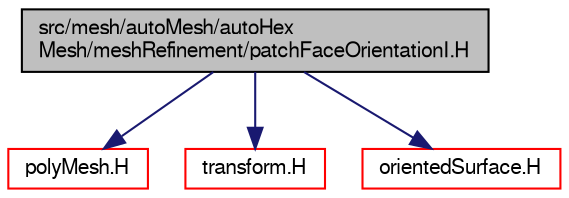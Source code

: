 digraph "src/mesh/autoMesh/autoHexMesh/meshRefinement/patchFaceOrientationI.H"
{
  bgcolor="transparent";
  edge [fontname="FreeSans",fontsize="10",labelfontname="FreeSans",labelfontsize="10"];
  node [fontname="FreeSans",fontsize="10",shape=record];
  Node0 [label="src/mesh/autoMesh/autoHex\lMesh/meshRefinement/patchFaceOrientationI.H",height=0.2,width=0.4,color="black", fillcolor="grey75", style="filled", fontcolor="black"];
  Node0 -> Node1 [color="midnightblue",fontsize="10",style="solid",fontname="FreeSans"];
  Node1 [label="polyMesh.H",height=0.2,width=0.4,color="red",URL="$a11630.html"];
  Node0 -> Node220 [color="midnightblue",fontsize="10",style="solid",fontname="FreeSans"];
  Node220 [label="transform.H",height=0.2,width=0.4,color="red",URL="$a12779.html",tooltip="3D tensor transformation operations. "];
  Node0 -> Node222 [color="midnightblue",fontsize="10",style="solid",fontname="FreeSans"];
  Node222 [label="orientedSurface.H",height=0.2,width=0.4,color="red",URL="$a08213.html"];
}

